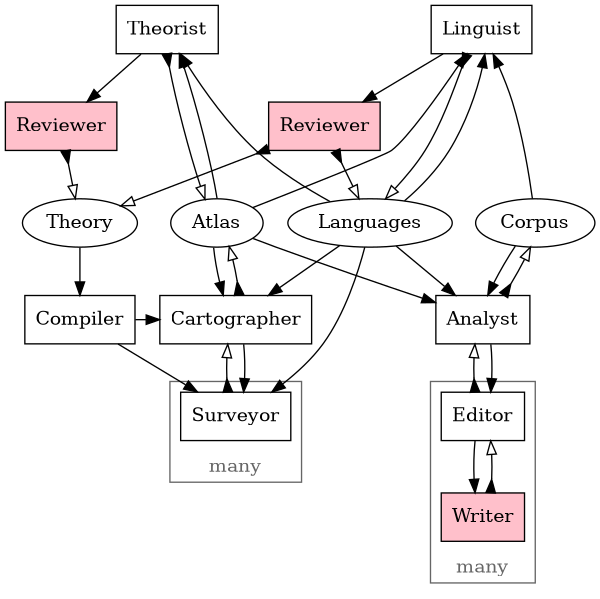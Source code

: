 digraph G {
    overlap=false;
    size="4,4";
    node [shape=box];


    //subgraph cluster_legend {
    //    rank="max";
    //    Human [style=filled, fillcolor=pink];
    //    Data [shape=ellipse];
    //}

    Theorist;
    Linguist;
    {
        rank="same";
        node [style=filled, fillcolor=pink];
        TheoryReviewer [label="Reviewer"];
        LanguagesReviewer [label="Reviewer"];
    }
    {
        node [shape=ellipse];
        Languages;
        Theory;
        Atlas;
        Corpus;
    }
    Compiler;
    Analyst;

    subgraph cluster_survey {
        Surveyor;

        color = "#666666";
        fontcolor = "#666666";
        label = "many";
        labelloc = "b";
    }

    subgraph cluster_edit {
        Editor;
        Writer [style=filled, fillcolor=pink];

        color = "#666666";
        fontcolor = "#666666";
        label = "many";
        labelloc = "b";
    }

    { rank="min"; Linguist; Theorist; }
    { rank="same"; Languages; Theory; Atlas; Corpus; }
    { rank="same"; Cartographer; Compiler; Analyst; }


    // Workflow: Compile
    edge [dir=forward arrowhead=normal]; // pull
    Theory -> Compiler;
    Compiler -> Surveyor;
    Compiler -> Cartographer;

    // Workflow: Survey
    edge [dir=forward arrowhead=normal]; // pull
    Atlas -> Cartographer;
    Languages -> Cartographer;
    Languages -> Surveyor;
    Cartographer -> Surveyor;
    edge [dir=both arrowtail=inv arrowhead=empty]; // push
    Surveyor -> Cartographer;
    Cartographer -> Atlas;

    // Workflow: Edit
    edge [dir=forward arrowhead=normal]; // pull
    Atlas -> Analyst;
    Languages -> Analyst;
    Corpus -> Analyst;
    Analyst -> Editor;
    Editor -> Writer;
    edge [dir=both arrowtail=inv arrowhead=empty]; // push
    Analyst -> Corpus;
    Editor -> Analyst;
    Writer -> Editor;

    // Workflow: Fit Language
    edge [dir=forward arrowhead=normal]; // pull
    Corpus -> Linguist;
    Atlas -> Linguist;
    Languages -> Linguist;
    Linguist -> LanguagesReviewer;
    edge [dir=both arrowtail=inv arrowhead=empty]; // push
    Linguist -> Languages;
    LanguagesReviewer -> Languages;
    LanguagesReviewer -> Theory;

    // Workflow: Conjecture
    edge [dir=forward arrowhead=normal]; // pull
    Atlas -> Theorist;
    Languages ->  Theorist;
    Theorist -> TheoryReviewer;
    edge [dir=both arrowtail=inv arrowhead=empty]; // push
    TheoryReviewer -> Theory;
    Theorist -> Atlas;
}
